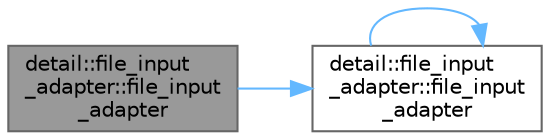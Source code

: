 digraph "detail::file_input_adapter::file_input_adapter"
{
 // LATEX_PDF_SIZE
  bgcolor="transparent";
  edge [fontname=Helvetica,fontsize=10,labelfontname=Helvetica,labelfontsize=10];
  node [fontname=Helvetica,fontsize=10,shape=box,height=0.2,width=0.4];
  rankdir="LR";
  Node1 [id="Node000001",label="detail::file_input\l_adapter::file_input\l_adapter",height=0.2,width=0.4,color="gray40", fillcolor="grey60", style="filled", fontcolor="black",tooltip=" "];
  Node1 -> Node2 [id="edge1_Node000001_Node000002",color="steelblue1",style="solid",tooltip=" "];
  Node2 [id="Node000002",label="detail::file_input\l_adapter::file_input\l_adapter",height=0.2,width=0.4,color="grey40", fillcolor="white", style="filled",URL="$classdetail_1_1file__input__adapter.html#a85d302c9edf55671d7c97c55a168f489",tooltip=" "];
  Node2 -> Node2 [id="edge2_Node000002_Node000002",color="steelblue1",style="solid",tooltip=" "];
}
